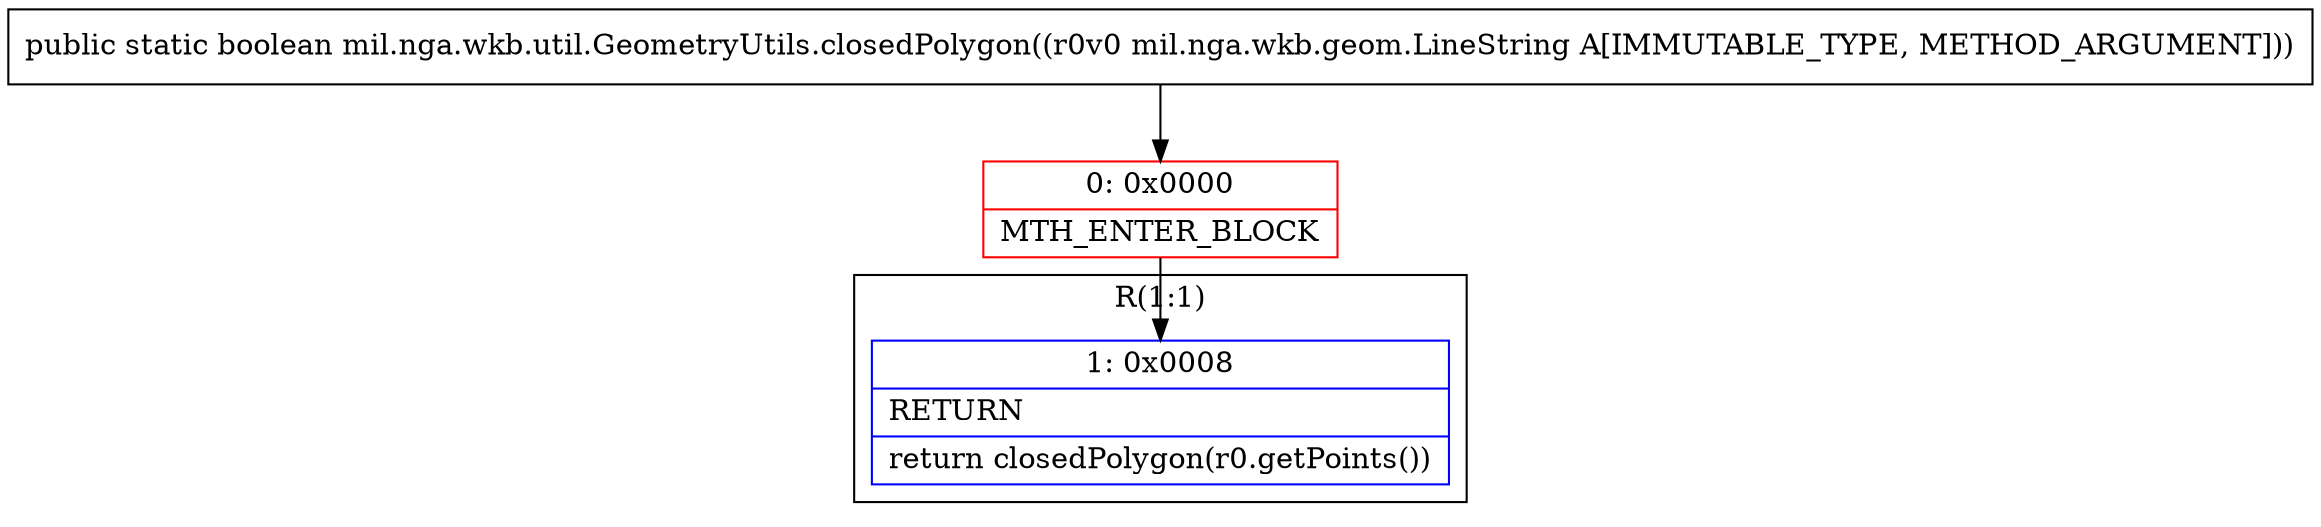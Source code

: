 digraph "CFG formil.nga.wkb.util.GeometryUtils.closedPolygon(Lmil\/nga\/wkb\/geom\/LineString;)Z" {
subgraph cluster_Region_1558232752 {
label = "R(1:1)";
node [shape=record,color=blue];
Node_1 [shape=record,label="{1\:\ 0x0008|RETURN\l|return closedPolygon(r0.getPoints())\l}"];
}
Node_0 [shape=record,color=red,label="{0\:\ 0x0000|MTH_ENTER_BLOCK\l}"];
MethodNode[shape=record,label="{public static boolean mil.nga.wkb.util.GeometryUtils.closedPolygon((r0v0 mil.nga.wkb.geom.LineString A[IMMUTABLE_TYPE, METHOD_ARGUMENT])) }"];
MethodNode -> Node_0;
Node_0 -> Node_1;
}

